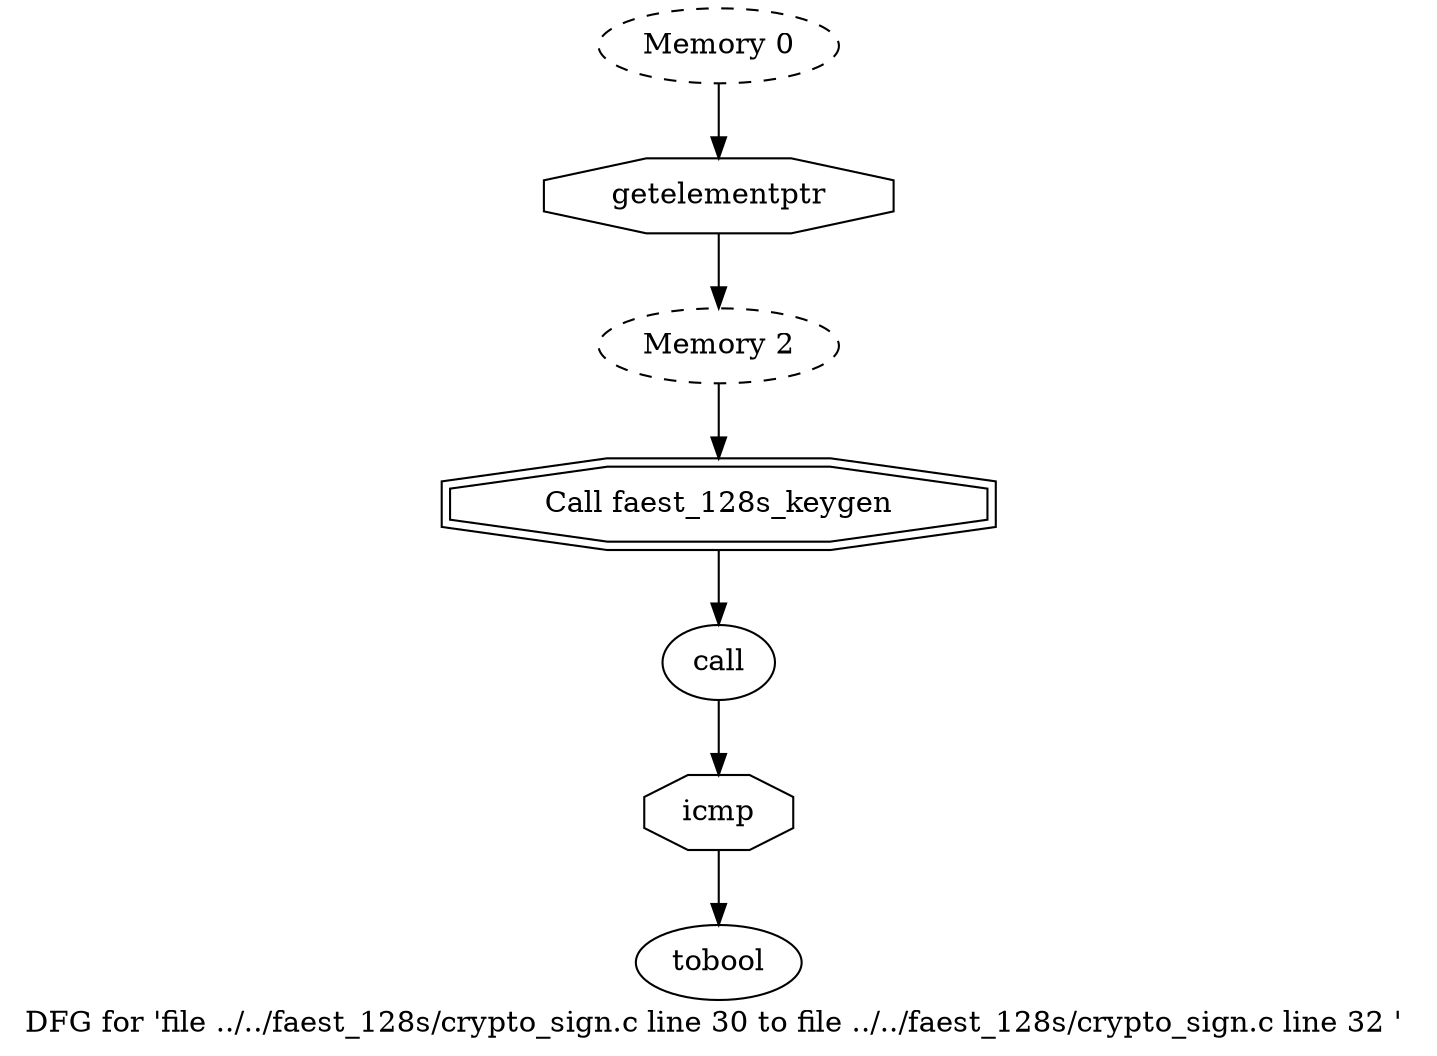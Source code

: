 digraph "DFG for 'file ../../faest_128s/crypto_sign.c line 30 to file ../../faest_128s/crypto_sign.c line 32 '  "{
label="DFG for 'file ../../faest_128s/crypto_sign.c line 30 to file ../../faest_128s/crypto_sign.c line 32 ' ";
node_127[shape=octagon,style=solid,label="getelementptr"]
node_126[shape=ellipse,style=dashed,label="Memory 2"]
"node_127"->"node_126"
node_128[shape=ellipse,style=dashed,label="Memory 0"]
"node_128"->"node_127"
node_129[shape=ellipse,style=solid,label="call"]
node_132[shape=octagon,style=solid,label="icmp"]
"node_129"->"node_132"
node_130[shape=doubleoctagon,style=solid,label="Call faest_128s_keygen"]
"node_126"->"node_130"
"node_130"->"node_129"
node_131[shape=ellipse,style=solid,label="tobool"]
"node_132"->"node_131"
}

